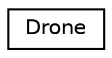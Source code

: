 digraph "Graficzna hierarchia klas"
{
 // LATEX_PDF_SIZE
  edge [fontname="Helvetica",fontsize="10",labelfontname="Helvetica",labelfontsize="10"];
  node [fontname="Helvetica",fontsize="10",shape=record];
  rankdir="LR";
  Node0 [label="Drone",height=0.2,width=0.4,color="black", fillcolor="white", style="filled",URL="$class_drone.html",tooltip=" "];
}

